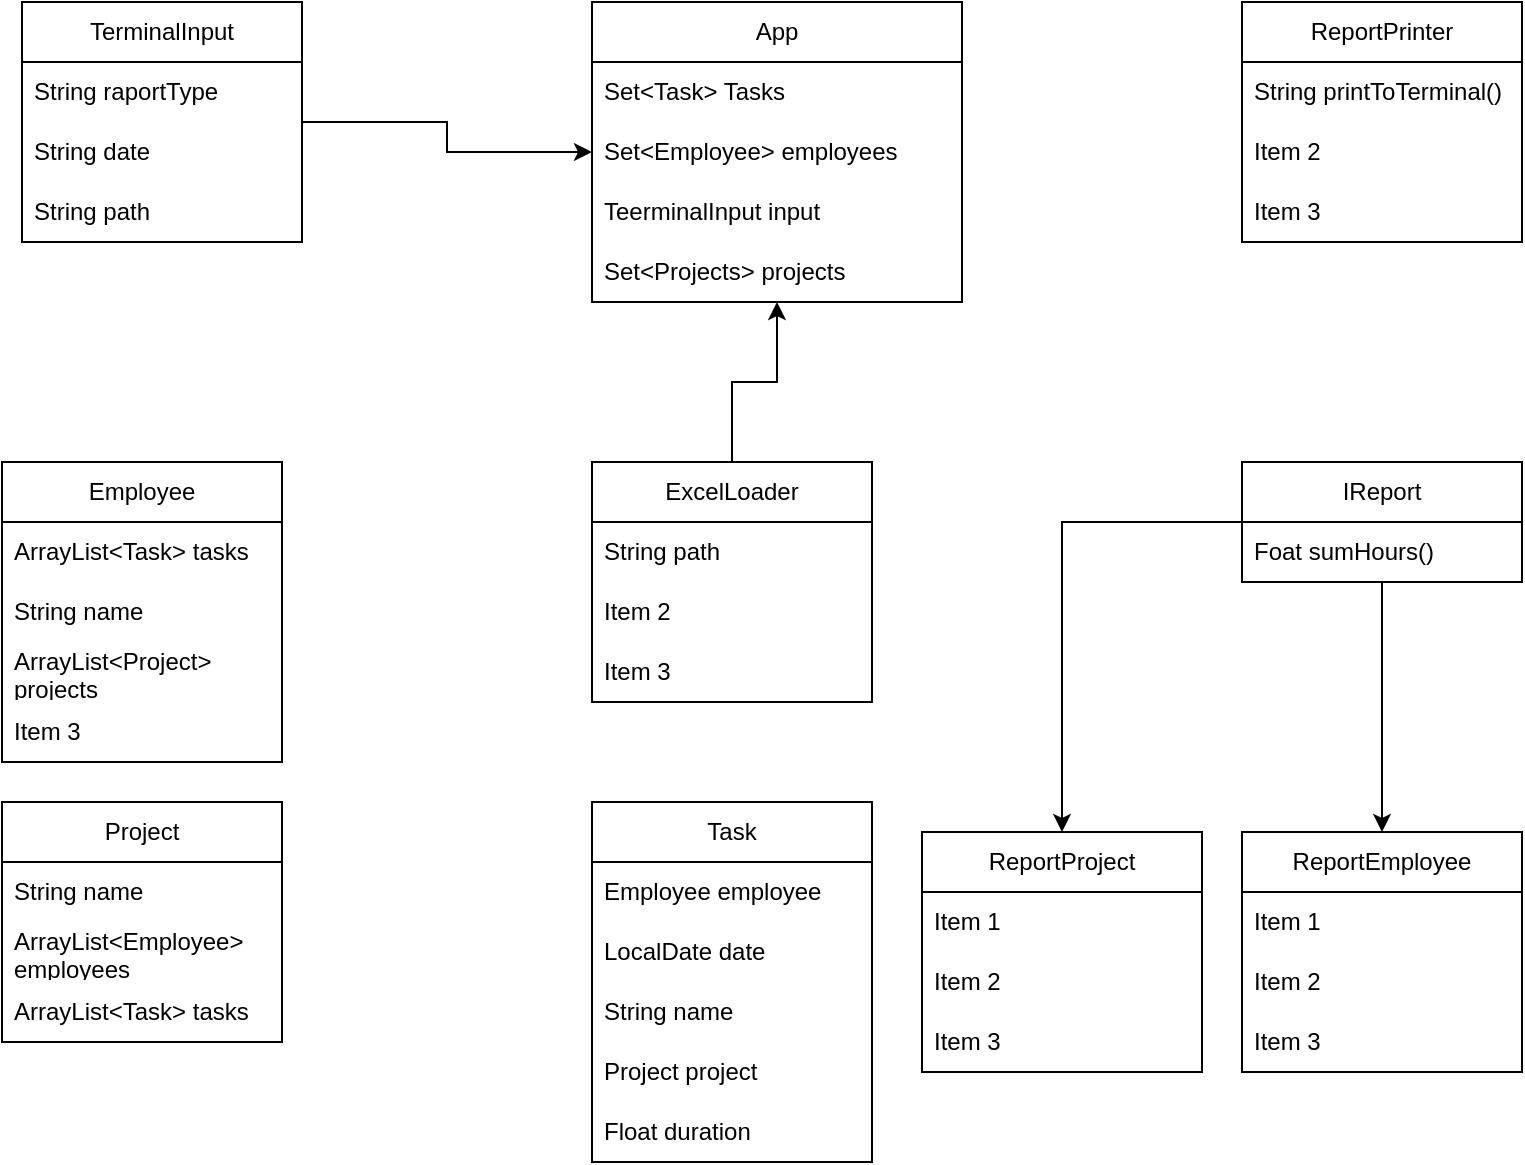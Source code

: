 <mxfile version="27.1.4">
  <diagram name="Page-1" id="US62qnythiCrHeJBBCUr">
    <mxGraphModel dx="1181" dy="662" grid="1" gridSize="10" guides="1" tooltips="1" connect="1" arrows="1" fold="1" page="1" pageScale="1" pageWidth="850" pageHeight="1100" math="0" shadow="0">
      <root>
        <mxCell id="0" />
        <mxCell id="1" parent="0" />
        <mxCell id="4Yy0ORZhNC52Jo_h9qC4-1" value="App" style="swimlane;fontStyle=0;childLayout=stackLayout;horizontal=1;startSize=30;horizontalStack=0;resizeParent=1;resizeParentMax=0;resizeLast=0;collapsible=1;marginBottom=0;whiteSpace=wrap;html=1;" vertex="1" parent="1">
          <mxGeometry x="355" y="280" width="185" height="150" as="geometry" />
        </mxCell>
        <mxCell id="4Yy0ORZhNC52Jo_h9qC4-37" value="Set&amp;lt;Task&amp;gt; Tasks" style="text;strokeColor=none;fillColor=none;align=left;verticalAlign=middle;spacingLeft=4;spacingRight=4;overflow=hidden;points=[[0,0.5],[1,0.5]];portConstraint=eastwest;rotatable=0;whiteSpace=wrap;html=1;" vertex="1" parent="4Yy0ORZhNC52Jo_h9qC4-1">
          <mxGeometry y="30" width="185" height="30" as="geometry" />
        </mxCell>
        <mxCell id="4Yy0ORZhNC52Jo_h9qC4-2" value="Set&amp;lt;Employee&amp;gt; employees" style="text;strokeColor=none;fillColor=none;align=left;verticalAlign=middle;spacingLeft=4;spacingRight=4;overflow=hidden;points=[[0,0.5],[1,0.5]];portConstraint=eastwest;rotatable=0;whiteSpace=wrap;html=1;" vertex="1" parent="4Yy0ORZhNC52Jo_h9qC4-1">
          <mxGeometry y="60" width="185" height="30" as="geometry" />
        </mxCell>
        <mxCell id="4Yy0ORZhNC52Jo_h9qC4-3" value="TeerminalInput input" style="text;strokeColor=none;fillColor=none;align=left;verticalAlign=middle;spacingLeft=4;spacingRight=4;overflow=hidden;points=[[0,0.5],[1,0.5]];portConstraint=eastwest;rotatable=0;whiteSpace=wrap;html=1;" vertex="1" parent="4Yy0ORZhNC52Jo_h9qC4-1">
          <mxGeometry y="90" width="185" height="30" as="geometry" />
        </mxCell>
        <mxCell id="4Yy0ORZhNC52Jo_h9qC4-4" value="Set&amp;lt;Projects&amp;gt; projects" style="text;strokeColor=none;fillColor=none;align=left;verticalAlign=middle;spacingLeft=4;spacingRight=4;overflow=hidden;points=[[0,0.5],[1,0.5]];portConstraint=eastwest;rotatable=0;whiteSpace=wrap;html=1;" vertex="1" parent="4Yy0ORZhNC52Jo_h9qC4-1">
          <mxGeometry y="120" width="185" height="30" as="geometry" />
        </mxCell>
        <mxCell id="4Yy0ORZhNC52Jo_h9qC4-17" style="edgeStyle=orthogonalEdgeStyle;rounded=0;orthogonalLoop=1;jettySize=auto;html=1;" edge="1" parent="1" source="4Yy0ORZhNC52Jo_h9qC4-5" target="4Yy0ORZhNC52Jo_h9qC4-1">
          <mxGeometry relative="1" as="geometry" />
        </mxCell>
        <mxCell id="4Yy0ORZhNC52Jo_h9qC4-5" value="TerminalInput" style="swimlane;fontStyle=0;childLayout=stackLayout;horizontal=1;startSize=30;horizontalStack=0;resizeParent=1;resizeParentMax=0;resizeLast=0;collapsible=1;marginBottom=0;whiteSpace=wrap;html=1;" vertex="1" parent="1">
          <mxGeometry x="70" y="280" width="140" height="120" as="geometry" />
        </mxCell>
        <mxCell id="4Yy0ORZhNC52Jo_h9qC4-6" value="String raportType" style="text;strokeColor=none;fillColor=none;align=left;verticalAlign=middle;spacingLeft=4;spacingRight=4;overflow=hidden;points=[[0,0.5],[1,0.5]];portConstraint=eastwest;rotatable=0;whiteSpace=wrap;html=1;" vertex="1" parent="4Yy0ORZhNC52Jo_h9qC4-5">
          <mxGeometry y="30" width="140" height="30" as="geometry" />
        </mxCell>
        <mxCell id="4Yy0ORZhNC52Jo_h9qC4-7" value="String date" style="text;strokeColor=none;fillColor=none;align=left;verticalAlign=middle;spacingLeft=4;spacingRight=4;overflow=hidden;points=[[0,0.5],[1,0.5]];portConstraint=eastwest;rotatable=0;whiteSpace=wrap;html=1;" vertex="1" parent="4Yy0ORZhNC52Jo_h9qC4-5">
          <mxGeometry y="60" width="140" height="30" as="geometry" />
        </mxCell>
        <mxCell id="4Yy0ORZhNC52Jo_h9qC4-8" value="String path" style="text;strokeColor=none;fillColor=none;align=left;verticalAlign=middle;spacingLeft=4;spacingRight=4;overflow=hidden;points=[[0,0.5],[1,0.5]];portConstraint=eastwest;rotatable=0;whiteSpace=wrap;html=1;" vertex="1" parent="4Yy0ORZhNC52Jo_h9qC4-5">
          <mxGeometry y="90" width="140" height="30" as="geometry" />
        </mxCell>
        <mxCell id="4Yy0ORZhNC52Jo_h9qC4-9" value="ReportPrinter" style="swimlane;fontStyle=0;childLayout=stackLayout;horizontal=1;startSize=30;horizontalStack=0;resizeParent=1;resizeParentMax=0;resizeLast=0;collapsible=1;marginBottom=0;whiteSpace=wrap;html=1;" vertex="1" parent="1">
          <mxGeometry x="680" y="280" width="140" height="120" as="geometry" />
        </mxCell>
        <mxCell id="4Yy0ORZhNC52Jo_h9qC4-10" value="String printToTerminal()" style="text;strokeColor=none;fillColor=none;align=left;verticalAlign=middle;spacingLeft=4;spacingRight=4;overflow=hidden;points=[[0,0.5],[1,0.5]];portConstraint=eastwest;rotatable=0;whiteSpace=wrap;html=1;" vertex="1" parent="4Yy0ORZhNC52Jo_h9qC4-9">
          <mxGeometry y="30" width="140" height="30" as="geometry" />
        </mxCell>
        <mxCell id="4Yy0ORZhNC52Jo_h9qC4-11" value="Item 2" style="text;strokeColor=none;fillColor=none;align=left;verticalAlign=middle;spacingLeft=4;spacingRight=4;overflow=hidden;points=[[0,0.5],[1,0.5]];portConstraint=eastwest;rotatable=0;whiteSpace=wrap;html=1;" vertex="1" parent="4Yy0ORZhNC52Jo_h9qC4-9">
          <mxGeometry y="60" width="140" height="30" as="geometry" />
        </mxCell>
        <mxCell id="4Yy0ORZhNC52Jo_h9qC4-12" value="Item 3" style="text;strokeColor=none;fillColor=none;align=left;verticalAlign=middle;spacingLeft=4;spacingRight=4;overflow=hidden;points=[[0,0.5],[1,0.5]];portConstraint=eastwest;rotatable=0;whiteSpace=wrap;html=1;" vertex="1" parent="4Yy0ORZhNC52Jo_h9qC4-9">
          <mxGeometry y="90" width="140" height="30" as="geometry" />
        </mxCell>
        <mxCell id="4Yy0ORZhNC52Jo_h9qC4-36" style="edgeStyle=orthogonalEdgeStyle;rounded=0;orthogonalLoop=1;jettySize=auto;html=1;" edge="1" parent="1" source="4Yy0ORZhNC52Jo_h9qC4-13" target="4Yy0ORZhNC52Jo_h9qC4-1">
          <mxGeometry relative="1" as="geometry" />
        </mxCell>
        <mxCell id="4Yy0ORZhNC52Jo_h9qC4-13" value="ExcelLoader" style="swimlane;fontStyle=0;childLayout=stackLayout;horizontal=1;startSize=30;horizontalStack=0;resizeParent=1;resizeParentMax=0;resizeLast=0;collapsible=1;marginBottom=0;whiteSpace=wrap;html=1;" vertex="1" parent="1">
          <mxGeometry x="355" y="510" width="140" height="120" as="geometry" />
        </mxCell>
        <mxCell id="4Yy0ORZhNC52Jo_h9qC4-14" value="String path" style="text;strokeColor=none;fillColor=none;align=left;verticalAlign=middle;spacingLeft=4;spacingRight=4;overflow=hidden;points=[[0,0.5],[1,0.5]];portConstraint=eastwest;rotatable=0;whiteSpace=wrap;html=1;" vertex="1" parent="4Yy0ORZhNC52Jo_h9qC4-13">
          <mxGeometry y="30" width="140" height="30" as="geometry" />
        </mxCell>
        <mxCell id="4Yy0ORZhNC52Jo_h9qC4-15" value="Item 2" style="text;strokeColor=none;fillColor=none;align=left;verticalAlign=middle;spacingLeft=4;spacingRight=4;overflow=hidden;points=[[0,0.5],[1,0.5]];portConstraint=eastwest;rotatable=0;whiteSpace=wrap;html=1;" vertex="1" parent="4Yy0ORZhNC52Jo_h9qC4-13">
          <mxGeometry y="60" width="140" height="30" as="geometry" />
        </mxCell>
        <mxCell id="4Yy0ORZhNC52Jo_h9qC4-16" value="Item 3" style="text;strokeColor=none;fillColor=none;align=left;verticalAlign=middle;spacingLeft=4;spacingRight=4;overflow=hidden;points=[[0,0.5],[1,0.5]];portConstraint=eastwest;rotatable=0;whiteSpace=wrap;html=1;" vertex="1" parent="4Yy0ORZhNC52Jo_h9qC4-13">
          <mxGeometry y="90" width="140" height="30" as="geometry" />
        </mxCell>
        <mxCell id="4Yy0ORZhNC52Jo_h9qC4-47" style="edgeStyle=orthogonalEdgeStyle;rounded=0;orthogonalLoop=1;jettySize=auto;html=1;" edge="1" parent="1" source="4Yy0ORZhNC52Jo_h9qC4-18" target="4Yy0ORZhNC52Jo_h9qC4-39">
          <mxGeometry relative="1" as="geometry" />
        </mxCell>
        <mxCell id="4Yy0ORZhNC52Jo_h9qC4-48" style="edgeStyle=orthogonalEdgeStyle;rounded=0;orthogonalLoop=1;jettySize=auto;html=1;" edge="1" parent="1" source="4Yy0ORZhNC52Jo_h9qC4-18" target="4Yy0ORZhNC52Jo_h9qC4-43">
          <mxGeometry relative="1" as="geometry" />
        </mxCell>
        <mxCell id="4Yy0ORZhNC52Jo_h9qC4-18" value="IReport" style="swimlane;fontStyle=0;childLayout=stackLayout;horizontal=1;startSize=30;horizontalStack=0;resizeParent=1;resizeParentMax=0;resizeLast=0;collapsible=1;marginBottom=0;whiteSpace=wrap;html=1;" vertex="1" parent="1">
          <mxGeometry x="680" y="510" width="140" height="60" as="geometry" />
        </mxCell>
        <mxCell id="4Yy0ORZhNC52Jo_h9qC4-21" value="Foat sumHours()" style="text;strokeColor=none;fillColor=none;align=left;verticalAlign=middle;spacingLeft=4;spacingRight=4;overflow=hidden;points=[[0,0.5],[1,0.5]];portConstraint=eastwest;rotatable=0;whiteSpace=wrap;html=1;" vertex="1" parent="4Yy0ORZhNC52Jo_h9qC4-18">
          <mxGeometry y="30" width="140" height="30" as="geometry" />
        </mxCell>
        <mxCell id="4Yy0ORZhNC52Jo_h9qC4-22" value="Employee" style="swimlane;fontStyle=0;childLayout=stackLayout;horizontal=1;startSize=30;horizontalStack=0;resizeParent=1;resizeParentMax=0;resizeLast=0;collapsible=1;marginBottom=0;whiteSpace=wrap;html=1;" vertex="1" parent="1">
          <mxGeometry x="60" y="510" width="140" height="150" as="geometry" />
        </mxCell>
        <mxCell id="4Yy0ORZhNC52Jo_h9qC4-50" value="ArrayList&amp;lt;Task&amp;gt; tasks" style="text;strokeColor=none;fillColor=none;align=left;verticalAlign=middle;spacingLeft=4;spacingRight=4;overflow=hidden;points=[[0,0.5],[1,0.5]];portConstraint=eastwest;rotatable=0;whiteSpace=wrap;html=1;" vertex="1" parent="4Yy0ORZhNC52Jo_h9qC4-22">
          <mxGeometry y="30" width="140" height="30" as="geometry" />
        </mxCell>
        <mxCell id="4Yy0ORZhNC52Jo_h9qC4-23" value="String name" style="text;strokeColor=none;fillColor=none;align=left;verticalAlign=middle;spacingLeft=4;spacingRight=4;overflow=hidden;points=[[0,0.5],[1,0.5]];portConstraint=eastwest;rotatable=0;whiteSpace=wrap;html=1;" vertex="1" parent="4Yy0ORZhNC52Jo_h9qC4-22">
          <mxGeometry y="60" width="140" height="30" as="geometry" />
        </mxCell>
        <mxCell id="4Yy0ORZhNC52Jo_h9qC4-24" value="ArrayList&amp;lt;Project&amp;gt; projects" style="text;strokeColor=none;fillColor=none;align=left;verticalAlign=middle;spacingLeft=4;spacingRight=4;overflow=hidden;points=[[0,0.5],[1,0.5]];portConstraint=eastwest;rotatable=0;whiteSpace=wrap;html=1;" vertex="1" parent="4Yy0ORZhNC52Jo_h9qC4-22">
          <mxGeometry y="90" width="140" height="30" as="geometry" />
        </mxCell>
        <mxCell id="4Yy0ORZhNC52Jo_h9qC4-25" value="Item 3" style="text;strokeColor=none;fillColor=none;align=left;verticalAlign=middle;spacingLeft=4;spacingRight=4;overflow=hidden;points=[[0,0.5],[1,0.5]];portConstraint=eastwest;rotatable=0;whiteSpace=wrap;html=1;" vertex="1" parent="4Yy0ORZhNC52Jo_h9qC4-22">
          <mxGeometry y="120" width="140" height="30" as="geometry" />
        </mxCell>
        <mxCell id="4Yy0ORZhNC52Jo_h9qC4-26" value="Project" style="swimlane;fontStyle=0;childLayout=stackLayout;horizontal=1;startSize=30;horizontalStack=0;resizeParent=1;resizeParentMax=0;resizeLast=0;collapsible=1;marginBottom=0;whiteSpace=wrap;html=1;" vertex="1" parent="1">
          <mxGeometry x="60" y="680" width="140" height="120" as="geometry" />
        </mxCell>
        <mxCell id="4Yy0ORZhNC52Jo_h9qC4-27" value="String name" style="text;strokeColor=none;fillColor=none;align=left;verticalAlign=middle;spacingLeft=4;spacingRight=4;overflow=hidden;points=[[0,0.5],[1,0.5]];portConstraint=eastwest;rotatable=0;whiteSpace=wrap;html=1;" vertex="1" parent="4Yy0ORZhNC52Jo_h9qC4-26">
          <mxGeometry y="30" width="140" height="30" as="geometry" />
        </mxCell>
        <mxCell id="4Yy0ORZhNC52Jo_h9qC4-28" value="ArrayList&amp;lt;Employee&amp;gt; employees" style="text;strokeColor=none;fillColor=none;align=left;verticalAlign=middle;spacingLeft=4;spacingRight=4;overflow=hidden;points=[[0,0.5],[1,0.5]];portConstraint=eastwest;rotatable=0;whiteSpace=wrap;html=1;" vertex="1" parent="4Yy0ORZhNC52Jo_h9qC4-26">
          <mxGeometry y="60" width="140" height="30" as="geometry" />
        </mxCell>
        <mxCell id="4Yy0ORZhNC52Jo_h9qC4-29" value="ArrayList&amp;lt;Task&amp;gt; tasks" style="text;strokeColor=none;fillColor=none;align=left;verticalAlign=middle;spacingLeft=4;spacingRight=4;overflow=hidden;points=[[0,0.5],[1,0.5]];portConstraint=eastwest;rotatable=0;whiteSpace=wrap;html=1;" vertex="1" parent="4Yy0ORZhNC52Jo_h9qC4-26">
          <mxGeometry y="90" width="140" height="30" as="geometry" />
        </mxCell>
        <mxCell id="4Yy0ORZhNC52Jo_h9qC4-30" value="Task" style="swimlane;fontStyle=0;childLayout=stackLayout;horizontal=1;startSize=30;horizontalStack=0;resizeParent=1;resizeParentMax=0;resizeLast=0;collapsible=1;marginBottom=0;whiteSpace=wrap;html=1;" vertex="1" parent="1">
          <mxGeometry x="355" y="680" width="140" height="180" as="geometry" />
        </mxCell>
        <mxCell id="4Yy0ORZhNC52Jo_h9qC4-34" value="Employee employee" style="text;strokeColor=none;fillColor=none;align=left;verticalAlign=middle;spacingLeft=4;spacingRight=4;overflow=hidden;points=[[0,0.5],[1,0.5]];portConstraint=eastwest;rotatable=0;whiteSpace=wrap;html=1;" vertex="1" parent="4Yy0ORZhNC52Jo_h9qC4-30">
          <mxGeometry y="30" width="140" height="30" as="geometry" />
        </mxCell>
        <mxCell id="4Yy0ORZhNC52Jo_h9qC4-31" value="LocalDate date" style="text;strokeColor=none;fillColor=none;align=left;verticalAlign=middle;spacingLeft=4;spacingRight=4;overflow=hidden;points=[[0,0.5],[1,0.5]];portConstraint=eastwest;rotatable=0;whiteSpace=wrap;html=1;" vertex="1" parent="4Yy0ORZhNC52Jo_h9qC4-30">
          <mxGeometry y="60" width="140" height="30" as="geometry" />
        </mxCell>
        <mxCell id="4Yy0ORZhNC52Jo_h9qC4-32" value="String name" style="text;strokeColor=none;fillColor=none;align=left;verticalAlign=middle;spacingLeft=4;spacingRight=4;overflow=hidden;points=[[0,0.5],[1,0.5]];portConstraint=eastwest;rotatable=0;whiteSpace=wrap;html=1;" vertex="1" parent="4Yy0ORZhNC52Jo_h9qC4-30">
          <mxGeometry y="90" width="140" height="30" as="geometry" />
        </mxCell>
        <mxCell id="4Yy0ORZhNC52Jo_h9qC4-49" value="Project project" style="text;strokeColor=none;fillColor=none;align=left;verticalAlign=middle;spacingLeft=4;spacingRight=4;overflow=hidden;points=[[0,0.5],[1,0.5]];portConstraint=eastwest;rotatable=0;whiteSpace=wrap;html=1;" vertex="1" parent="4Yy0ORZhNC52Jo_h9qC4-30">
          <mxGeometry y="120" width="140" height="30" as="geometry" />
        </mxCell>
        <mxCell id="4Yy0ORZhNC52Jo_h9qC4-33" value="Float duration" style="text;strokeColor=none;fillColor=none;align=left;verticalAlign=middle;spacingLeft=4;spacingRight=4;overflow=hidden;points=[[0,0.5],[1,0.5]];portConstraint=eastwest;rotatable=0;whiteSpace=wrap;html=1;" vertex="1" parent="4Yy0ORZhNC52Jo_h9qC4-30">
          <mxGeometry y="150" width="140" height="30" as="geometry" />
        </mxCell>
        <mxCell id="4Yy0ORZhNC52Jo_h9qC4-39" value="ReportEmployee" style="swimlane;fontStyle=0;childLayout=stackLayout;horizontal=1;startSize=30;horizontalStack=0;resizeParent=1;resizeParentMax=0;resizeLast=0;collapsible=1;marginBottom=0;whiteSpace=wrap;html=1;" vertex="1" parent="1">
          <mxGeometry x="680" y="695" width="140" height="120" as="geometry" />
        </mxCell>
        <mxCell id="4Yy0ORZhNC52Jo_h9qC4-40" value="Item 1" style="text;strokeColor=none;fillColor=none;align=left;verticalAlign=middle;spacingLeft=4;spacingRight=4;overflow=hidden;points=[[0,0.5],[1,0.5]];portConstraint=eastwest;rotatable=0;whiteSpace=wrap;html=1;" vertex="1" parent="4Yy0ORZhNC52Jo_h9qC4-39">
          <mxGeometry y="30" width="140" height="30" as="geometry" />
        </mxCell>
        <mxCell id="4Yy0ORZhNC52Jo_h9qC4-41" value="Item 2" style="text;strokeColor=none;fillColor=none;align=left;verticalAlign=middle;spacingLeft=4;spacingRight=4;overflow=hidden;points=[[0,0.5],[1,0.5]];portConstraint=eastwest;rotatable=0;whiteSpace=wrap;html=1;" vertex="1" parent="4Yy0ORZhNC52Jo_h9qC4-39">
          <mxGeometry y="60" width="140" height="30" as="geometry" />
        </mxCell>
        <mxCell id="4Yy0ORZhNC52Jo_h9qC4-42" value="Item 3" style="text;strokeColor=none;fillColor=none;align=left;verticalAlign=middle;spacingLeft=4;spacingRight=4;overflow=hidden;points=[[0,0.5],[1,0.5]];portConstraint=eastwest;rotatable=0;whiteSpace=wrap;html=1;" vertex="1" parent="4Yy0ORZhNC52Jo_h9qC4-39">
          <mxGeometry y="90" width="140" height="30" as="geometry" />
        </mxCell>
        <mxCell id="4Yy0ORZhNC52Jo_h9qC4-43" value="ReportProject" style="swimlane;fontStyle=0;childLayout=stackLayout;horizontal=1;startSize=30;horizontalStack=0;resizeParent=1;resizeParentMax=0;resizeLast=0;collapsible=1;marginBottom=0;whiteSpace=wrap;html=1;" vertex="1" parent="1">
          <mxGeometry x="520" y="695" width="140" height="120" as="geometry" />
        </mxCell>
        <mxCell id="4Yy0ORZhNC52Jo_h9qC4-44" value="Item 1" style="text;strokeColor=none;fillColor=none;align=left;verticalAlign=middle;spacingLeft=4;spacingRight=4;overflow=hidden;points=[[0,0.5],[1,0.5]];portConstraint=eastwest;rotatable=0;whiteSpace=wrap;html=1;" vertex="1" parent="4Yy0ORZhNC52Jo_h9qC4-43">
          <mxGeometry y="30" width="140" height="30" as="geometry" />
        </mxCell>
        <mxCell id="4Yy0ORZhNC52Jo_h9qC4-45" value="Item 2" style="text;strokeColor=none;fillColor=none;align=left;verticalAlign=middle;spacingLeft=4;spacingRight=4;overflow=hidden;points=[[0,0.5],[1,0.5]];portConstraint=eastwest;rotatable=0;whiteSpace=wrap;html=1;" vertex="1" parent="4Yy0ORZhNC52Jo_h9qC4-43">
          <mxGeometry y="60" width="140" height="30" as="geometry" />
        </mxCell>
        <mxCell id="4Yy0ORZhNC52Jo_h9qC4-46" value="Item 3" style="text;strokeColor=none;fillColor=none;align=left;verticalAlign=middle;spacingLeft=4;spacingRight=4;overflow=hidden;points=[[0,0.5],[1,0.5]];portConstraint=eastwest;rotatable=0;whiteSpace=wrap;html=1;" vertex="1" parent="4Yy0ORZhNC52Jo_h9qC4-43">
          <mxGeometry y="90" width="140" height="30" as="geometry" />
        </mxCell>
      </root>
    </mxGraphModel>
  </diagram>
</mxfile>
